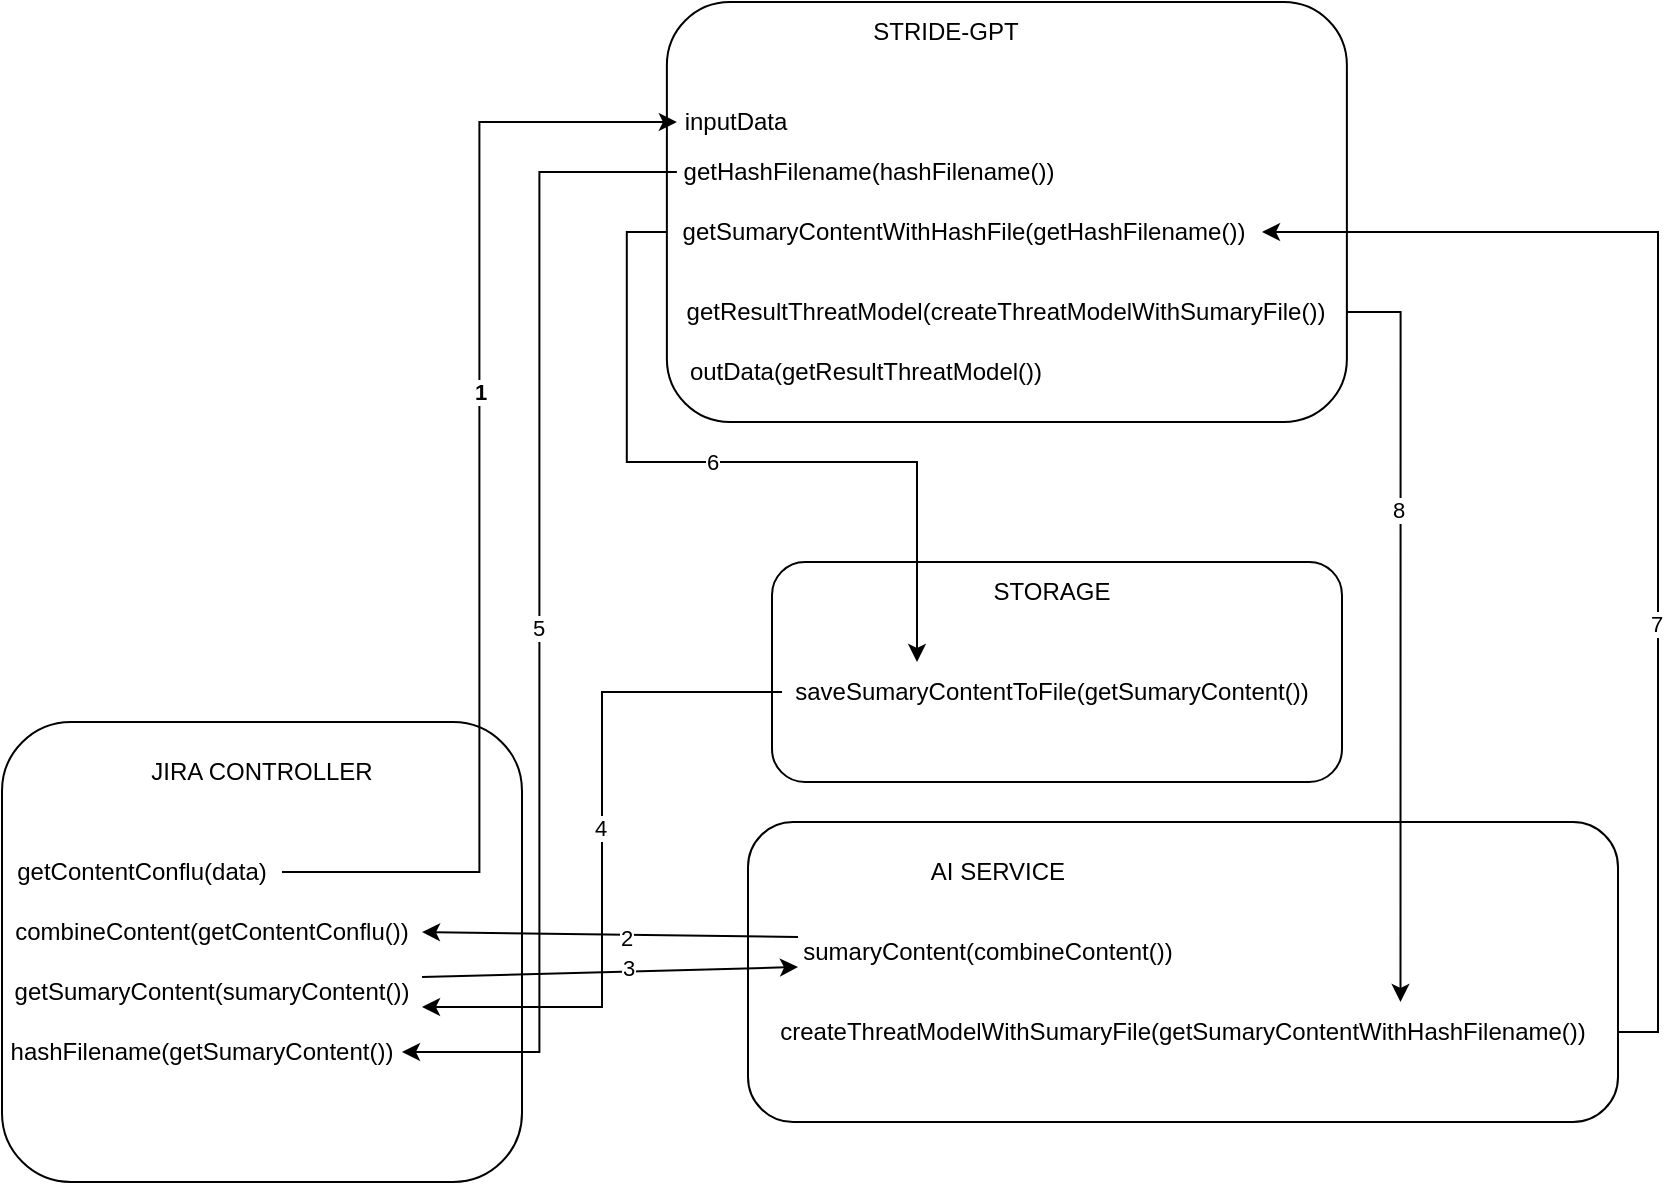 <mxfile version="24.8.4">
  <diagram name="Page-1" id="RT4GRkkFQH6xOLgiwApK">
    <mxGraphModel dx="1193" dy="663" grid="1" gridSize="10" guides="1" tooltips="1" connect="1" arrows="1" fold="1" page="1" pageScale="1" pageWidth="850" pageHeight="1100" math="0" shadow="0">
      <root>
        <mxCell id="0" />
        <mxCell id="1" parent="0" />
        <mxCell id="L6vFcA4xw2nvtrMXPZ_j-1" value="" style="rounded=1;whiteSpace=wrap;html=1;" parent="1" vertex="1">
          <mxGeometry x="343.44" y="150" width="340" height="210" as="geometry" />
        </mxCell>
        <mxCell id="L6vFcA4xw2nvtrMXPZ_j-2" value="" style="rounded=1;whiteSpace=wrap;html=1;" parent="1" vertex="1">
          <mxGeometry x="384" y="560" width="435" height="150" as="geometry" />
        </mxCell>
        <mxCell id="L6vFcA4xw2nvtrMXPZ_j-3" value="" style="rounded=1;whiteSpace=wrap;html=1;" parent="1" vertex="1">
          <mxGeometry x="11" y="510" width="260" height="230" as="geometry" />
        </mxCell>
        <mxCell id="L6vFcA4xw2nvtrMXPZ_j-4" value="" style="rounded=1;whiteSpace=wrap;html=1;" parent="1" vertex="1">
          <mxGeometry x="396" y="430" width="285" height="110" as="geometry" />
        </mxCell>
        <mxCell id="L6vFcA4xw2nvtrMXPZ_j-7" value="JIRA CONTROLLER" style="text;html=1;align=center;verticalAlign=middle;whiteSpace=wrap;rounded=0;" parent="1" vertex="1">
          <mxGeometry x="76" y="520" width="130" height="30" as="geometry" />
        </mxCell>
        <mxCell id="L6vFcA4xw2nvtrMXPZ_j-13" style="edgeStyle=orthogonalEdgeStyle;rounded=0;orthogonalLoop=1;jettySize=auto;html=1;entryX=0;entryY=0.5;entryDx=0;entryDy=0;" parent="1" source="L6vFcA4xw2nvtrMXPZ_j-8" target="L6vFcA4xw2nvtrMXPZ_j-11" edge="1">
          <mxGeometry relative="1" as="geometry" />
        </mxCell>
        <mxCell id="L6vFcA4xw2nvtrMXPZ_j-35" value="&lt;b&gt;1&lt;/b&gt;" style="edgeLabel;html=1;align=center;verticalAlign=middle;resizable=0;points=[];" parent="L6vFcA4xw2nvtrMXPZ_j-13" vertex="1" connectable="0">
          <mxGeometry x="0.184" relative="1" as="geometry">
            <mxPoint as="offset" />
          </mxGeometry>
        </mxCell>
        <mxCell id="L6vFcA4xw2nvtrMXPZ_j-8" value="getContentConflu(data)" style="text;html=1;align=center;verticalAlign=middle;whiteSpace=wrap;rounded=0;" parent="1" vertex="1">
          <mxGeometry x="11" y="570" width="140" height="30" as="geometry" />
        </mxCell>
        <mxCell id="L6vFcA4xw2nvtrMXPZ_j-9" value="combineContent(getContentConflu())" style="text;html=1;align=center;verticalAlign=middle;whiteSpace=wrap;rounded=0;" parent="1" vertex="1">
          <mxGeometry x="11" y="600" width="210" height="30" as="geometry" />
        </mxCell>
        <mxCell id="L6vFcA4xw2nvtrMXPZ_j-10" value="STRIDE-GPT" style="text;html=1;align=center;verticalAlign=middle;whiteSpace=wrap;rounded=0;" parent="1" vertex="1">
          <mxGeometry x="433.44" y="150" width="100" height="30" as="geometry" />
        </mxCell>
        <mxCell id="L6vFcA4xw2nvtrMXPZ_j-11" value="inputData" style="text;html=1;align=center;verticalAlign=middle;whiteSpace=wrap;rounded=0;" parent="1" vertex="1">
          <mxGeometry x="348.44" y="195" width="60" height="30" as="geometry" />
        </mxCell>
        <mxCell id="L6vFcA4xw2nvtrMXPZ_j-15" value="AI SERVICE" style="text;html=1;align=center;verticalAlign=middle;whiteSpace=wrap;rounded=0;" parent="1" vertex="1">
          <mxGeometry x="469" y="570" width="80" height="30" as="geometry" />
        </mxCell>
        <mxCell id="L6vFcA4xw2nvtrMXPZ_j-16" value="sumaryContent(combineContent())" style="text;html=1;align=center;verticalAlign=middle;whiteSpace=wrap;rounded=0;" parent="1" vertex="1">
          <mxGeometry x="409" y="610" width="190" height="30" as="geometry" />
        </mxCell>
        <mxCell id="L6vFcA4xw2nvtrMXPZ_j-18" value="getSumaryContent(sumaryContent())" style="text;html=1;align=center;verticalAlign=middle;whiteSpace=wrap;rounded=0;" parent="1" vertex="1">
          <mxGeometry x="11" y="630" width="210" height="30" as="geometry" />
        </mxCell>
        <mxCell id="L6vFcA4xw2nvtrMXPZ_j-21" value="STORAGE" style="text;html=1;align=center;verticalAlign=middle;whiteSpace=wrap;rounded=0;" parent="1" vertex="1">
          <mxGeometry x="506" y="430" width="60" height="30" as="geometry" />
        </mxCell>
        <mxCell id="L6vFcA4xw2nvtrMXPZ_j-23" style="edgeStyle=orthogonalEdgeStyle;rounded=0;orthogonalLoop=1;jettySize=auto;html=1;entryX=1;entryY=0.75;entryDx=0;entryDy=0;" parent="1" source="L6vFcA4xw2nvtrMXPZ_j-22" target="L6vFcA4xw2nvtrMXPZ_j-18" edge="1">
          <mxGeometry relative="1" as="geometry" />
        </mxCell>
        <mxCell id="L6vFcA4xw2nvtrMXPZ_j-39" value="4" style="edgeLabel;html=1;align=center;verticalAlign=middle;resizable=0;points=[];" parent="L6vFcA4xw2nvtrMXPZ_j-23" vertex="1" connectable="0">
          <mxGeometry x="-0.064" y="-1" relative="1" as="geometry">
            <mxPoint as="offset" />
          </mxGeometry>
        </mxCell>
        <mxCell id="L6vFcA4xw2nvtrMXPZ_j-22" value="saveSumaryContentToFile(getSumaryContent())" style="text;html=1;align=center;verticalAlign=middle;whiteSpace=wrap;rounded=0;" parent="1" vertex="1">
          <mxGeometry x="401" y="480" width="270" height="30" as="geometry" />
        </mxCell>
        <mxCell id="L6vFcA4xw2nvtrMXPZ_j-24" value="hashFilename(getSumaryContent())" style="text;html=1;align=center;verticalAlign=middle;whiteSpace=wrap;rounded=0;" parent="1" vertex="1">
          <mxGeometry x="11" y="660" width="200" height="30" as="geometry" />
        </mxCell>
        <mxCell id="L6vFcA4xw2nvtrMXPZ_j-26" style="edgeStyle=orthogonalEdgeStyle;rounded=0;orthogonalLoop=1;jettySize=auto;html=1;entryX=1;entryY=0.5;entryDx=0;entryDy=0;" parent="1" source="L6vFcA4xw2nvtrMXPZ_j-25" target="L6vFcA4xw2nvtrMXPZ_j-24" edge="1">
          <mxGeometry relative="1" as="geometry" />
        </mxCell>
        <mxCell id="L6vFcA4xw2nvtrMXPZ_j-40" value="5" style="edgeLabel;html=1;align=center;verticalAlign=middle;resizable=0;points=[];" parent="L6vFcA4xw2nvtrMXPZ_j-26" vertex="1" connectable="0">
          <mxGeometry x="0.025" y="-1" relative="1" as="geometry">
            <mxPoint as="offset" />
          </mxGeometry>
        </mxCell>
        <mxCell id="L6vFcA4xw2nvtrMXPZ_j-25" value="getHashFilename(hashFilename())" style="text;html=1;align=center;verticalAlign=middle;whiteSpace=wrap;rounded=0;" parent="1" vertex="1">
          <mxGeometry x="348.44" y="220" width="192.56" height="30" as="geometry" />
        </mxCell>
        <mxCell id="L6vFcA4xw2nvtrMXPZ_j-28" style="edgeStyle=orthogonalEdgeStyle;rounded=0;orthogonalLoop=1;jettySize=auto;html=1;entryX=0.25;entryY=0;entryDx=0;entryDy=0;exitX=0;exitY=0.5;exitDx=0;exitDy=0;" parent="1" source="L6vFcA4xw2nvtrMXPZ_j-27" target="L6vFcA4xw2nvtrMXPZ_j-22" edge="1">
          <mxGeometry relative="1" as="geometry" />
        </mxCell>
        <mxCell id="L6vFcA4xw2nvtrMXPZ_j-41" value="6" style="edgeLabel;html=1;align=center;verticalAlign=middle;resizable=0;points=[];" parent="L6vFcA4xw2nvtrMXPZ_j-28" vertex="1" connectable="0">
          <mxGeometry x="-0.068" relative="1" as="geometry">
            <mxPoint as="offset" />
          </mxGeometry>
        </mxCell>
        <mxCell id="L6vFcA4xw2nvtrMXPZ_j-27" value="getSumaryContentWithHashFile(getHashFilename())" style="text;html=1;align=center;verticalAlign=middle;whiteSpace=wrap;rounded=0;" parent="1" vertex="1">
          <mxGeometry x="343.44" y="250" width="297.56" height="30" as="geometry" />
        </mxCell>
        <mxCell id="L6vFcA4xw2nvtrMXPZ_j-31" style="edgeStyle=orthogonalEdgeStyle;rounded=0;orthogonalLoop=1;jettySize=auto;html=1;entryX=1;entryY=0.5;entryDx=0;entryDy=0;exitX=1;exitY=0.5;exitDx=0;exitDy=0;" parent="1" source="L6vFcA4xw2nvtrMXPZ_j-29" target="L6vFcA4xw2nvtrMXPZ_j-27" edge="1">
          <mxGeometry relative="1" as="geometry" />
        </mxCell>
        <mxCell id="L6vFcA4xw2nvtrMXPZ_j-42" value="7" style="edgeLabel;html=1;align=center;verticalAlign=middle;resizable=0;points=[];" parent="L6vFcA4xw2nvtrMXPZ_j-31" vertex="1" connectable="0">
          <mxGeometry x="-0.274" y="1" relative="1" as="geometry">
            <mxPoint as="offset" />
          </mxGeometry>
        </mxCell>
        <mxCell id="L6vFcA4xw2nvtrMXPZ_j-29" value="createThreatModelWithSumaryFile(getSumaryContentWithHashFilename())" style="text;html=1;align=center;verticalAlign=middle;whiteSpace=wrap;rounded=0;" parent="1" vertex="1">
          <mxGeometry x="384" y="650" width="435" height="30" as="geometry" />
        </mxCell>
        <mxCell id="L6vFcA4xw2nvtrMXPZ_j-33" style="edgeStyle=orthogonalEdgeStyle;rounded=0;orthogonalLoop=1;jettySize=auto;html=1;entryX=0.75;entryY=0;entryDx=0;entryDy=0;exitX=1;exitY=0.5;exitDx=0;exitDy=0;" parent="1" source="L6vFcA4xw2nvtrMXPZ_j-32" target="L6vFcA4xw2nvtrMXPZ_j-29" edge="1">
          <mxGeometry relative="1" as="geometry" />
        </mxCell>
        <mxCell id="L6vFcA4xw2nvtrMXPZ_j-43" value="8" style="edgeLabel;html=1;align=center;verticalAlign=middle;resizable=0;points=[];" parent="L6vFcA4xw2nvtrMXPZ_j-33" vertex="1" connectable="0">
          <mxGeometry x="-0.322" y="-2" relative="1" as="geometry">
            <mxPoint as="offset" />
          </mxGeometry>
        </mxCell>
        <mxCell id="L6vFcA4xw2nvtrMXPZ_j-32" value="getResultThreatModel(createThreatModelWithSumaryFile())" style="text;html=1;align=center;verticalAlign=middle;whiteSpace=wrap;rounded=0;" parent="1" vertex="1">
          <mxGeometry x="343.44" y="290" width="340" height="30" as="geometry" />
        </mxCell>
        <mxCell id="L6vFcA4xw2nvtrMXPZ_j-34" value="outData(getResultThreatModel())" style="text;html=1;align=center;verticalAlign=middle;whiteSpace=wrap;rounded=0;" parent="1" vertex="1">
          <mxGeometry x="348.44" y="320" width="190" height="30" as="geometry" />
        </mxCell>
        <mxCell id="CcjT7Wh1ttctLeFlUa_g-1" value="" style="endArrow=classic;html=1;rounded=0;entryX=1;entryY=0.5;entryDx=0;entryDy=0;exitX=0;exitY=0.25;exitDx=0;exitDy=0;" edge="1" parent="1" source="L6vFcA4xw2nvtrMXPZ_j-16" target="L6vFcA4xw2nvtrMXPZ_j-9">
          <mxGeometry width="50" height="50" relative="1" as="geometry">
            <mxPoint x="340" y="590" as="sourcePoint" />
            <mxPoint x="490" y="390" as="targetPoint" />
          </mxGeometry>
        </mxCell>
        <mxCell id="CcjT7Wh1ttctLeFlUa_g-3" value="2" style="edgeLabel;html=1;align=center;verticalAlign=middle;resizable=0;points=[];" vertex="1" connectable="0" parent="CcjT7Wh1ttctLeFlUa_g-1">
          <mxGeometry x="-0.081" y="1" relative="1" as="geometry">
            <mxPoint as="offset" />
          </mxGeometry>
        </mxCell>
        <mxCell id="CcjT7Wh1ttctLeFlUa_g-4" value="" style="endArrow=classic;html=1;rounded=0;entryX=0;entryY=0.75;entryDx=0;entryDy=0;exitX=1;exitY=0.25;exitDx=0;exitDy=0;" edge="1" parent="1" source="L6vFcA4xw2nvtrMXPZ_j-18" target="L6vFcA4xw2nvtrMXPZ_j-16">
          <mxGeometry width="50" height="50" relative="1" as="geometry">
            <mxPoint x="440" y="440" as="sourcePoint" />
            <mxPoint x="490" y="390" as="targetPoint" />
          </mxGeometry>
        </mxCell>
        <mxCell id="CcjT7Wh1ttctLeFlUa_g-5" value="3" style="edgeLabel;html=1;align=center;verticalAlign=middle;resizable=0;points=[];" vertex="1" connectable="0" parent="CcjT7Wh1ttctLeFlUa_g-4">
          <mxGeometry x="0.095" y="2" relative="1" as="geometry">
            <mxPoint as="offset" />
          </mxGeometry>
        </mxCell>
      </root>
    </mxGraphModel>
  </diagram>
</mxfile>
